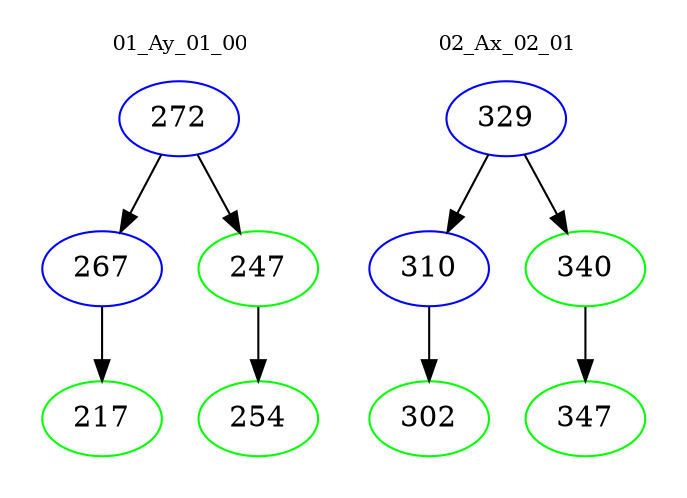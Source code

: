 digraph{
subgraph cluster_0 {
color = white
label = "01_Ay_01_00";
fontsize=10;
T0_272 [label="272", color="blue"]
T0_272 -> T0_267 [color="black"]
T0_267 [label="267", color="blue"]
T0_267 -> T0_217 [color="black"]
T0_217 [label="217", color="green"]
T0_272 -> T0_247 [color="black"]
T0_247 [label="247", color="green"]
T0_247 -> T0_254 [color="black"]
T0_254 [label="254", color="green"]
}
subgraph cluster_1 {
color = white
label = "02_Ax_02_01";
fontsize=10;
T1_329 [label="329", color="blue"]
T1_329 -> T1_310 [color="black"]
T1_310 [label="310", color="blue"]
T1_310 -> T1_302 [color="black"]
T1_302 [label="302", color="green"]
T1_329 -> T1_340 [color="black"]
T1_340 [label="340", color="green"]
T1_340 -> T1_347 [color="black"]
T1_347 [label="347", color="green"]
}
}
